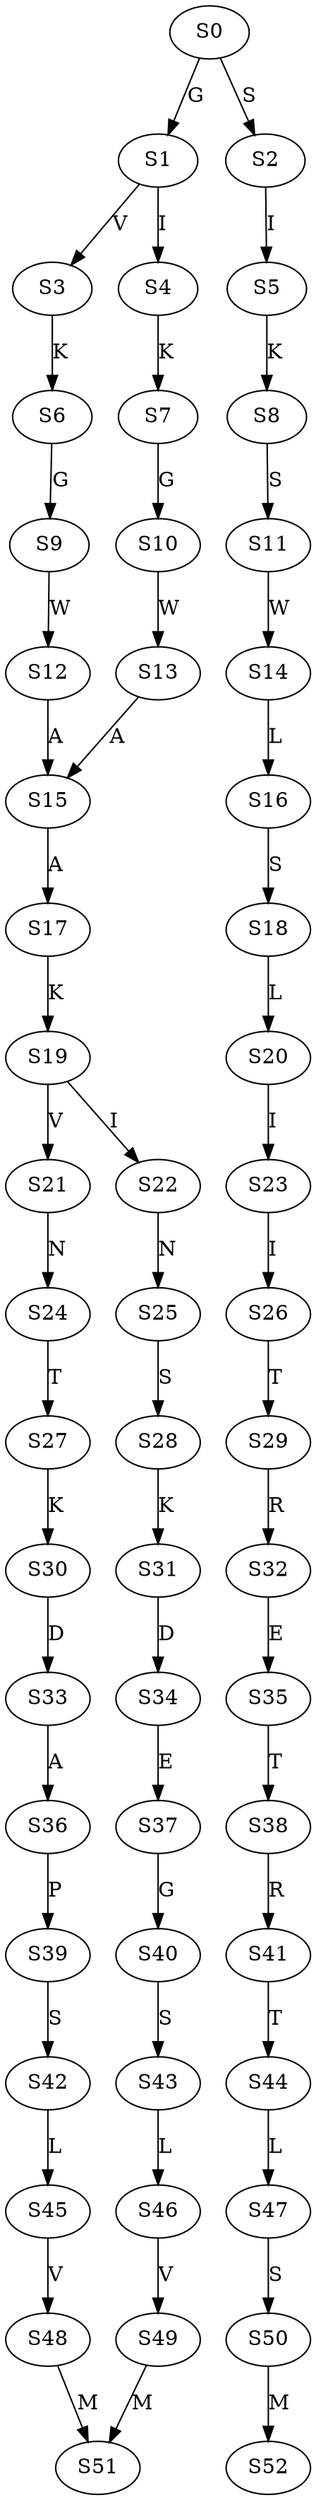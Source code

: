 strict digraph  {
	S0 -> S1 [ label = G ];
	S0 -> S2 [ label = S ];
	S1 -> S3 [ label = V ];
	S1 -> S4 [ label = I ];
	S2 -> S5 [ label = I ];
	S3 -> S6 [ label = K ];
	S4 -> S7 [ label = K ];
	S5 -> S8 [ label = K ];
	S6 -> S9 [ label = G ];
	S7 -> S10 [ label = G ];
	S8 -> S11 [ label = S ];
	S9 -> S12 [ label = W ];
	S10 -> S13 [ label = W ];
	S11 -> S14 [ label = W ];
	S12 -> S15 [ label = A ];
	S13 -> S15 [ label = A ];
	S14 -> S16 [ label = L ];
	S15 -> S17 [ label = A ];
	S16 -> S18 [ label = S ];
	S17 -> S19 [ label = K ];
	S18 -> S20 [ label = L ];
	S19 -> S21 [ label = V ];
	S19 -> S22 [ label = I ];
	S20 -> S23 [ label = I ];
	S21 -> S24 [ label = N ];
	S22 -> S25 [ label = N ];
	S23 -> S26 [ label = I ];
	S24 -> S27 [ label = T ];
	S25 -> S28 [ label = S ];
	S26 -> S29 [ label = T ];
	S27 -> S30 [ label = K ];
	S28 -> S31 [ label = K ];
	S29 -> S32 [ label = R ];
	S30 -> S33 [ label = D ];
	S31 -> S34 [ label = D ];
	S32 -> S35 [ label = E ];
	S33 -> S36 [ label = A ];
	S34 -> S37 [ label = E ];
	S35 -> S38 [ label = T ];
	S36 -> S39 [ label = P ];
	S37 -> S40 [ label = G ];
	S38 -> S41 [ label = R ];
	S39 -> S42 [ label = S ];
	S40 -> S43 [ label = S ];
	S41 -> S44 [ label = T ];
	S42 -> S45 [ label = L ];
	S43 -> S46 [ label = L ];
	S44 -> S47 [ label = L ];
	S45 -> S48 [ label = V ];
	S46 -> S49 [ label = V ];
	S47 -> S50 [ label = S ];
	S48 -> S51 [ label = M ];
	S49 -> S51 [ label = M ];
	S50 -> S52 [ label = M ];
}
